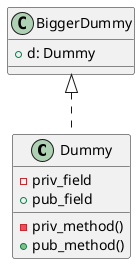 
@startuml 

class Dummy {
    ' fields
    - priv_field
    + pub_field

    ' methods
    - priv_method()
    + pub_method()

}

class BiggerDummy {
    + d: Dummy
}

BiggerDummy <|.. Dummy

@enduml